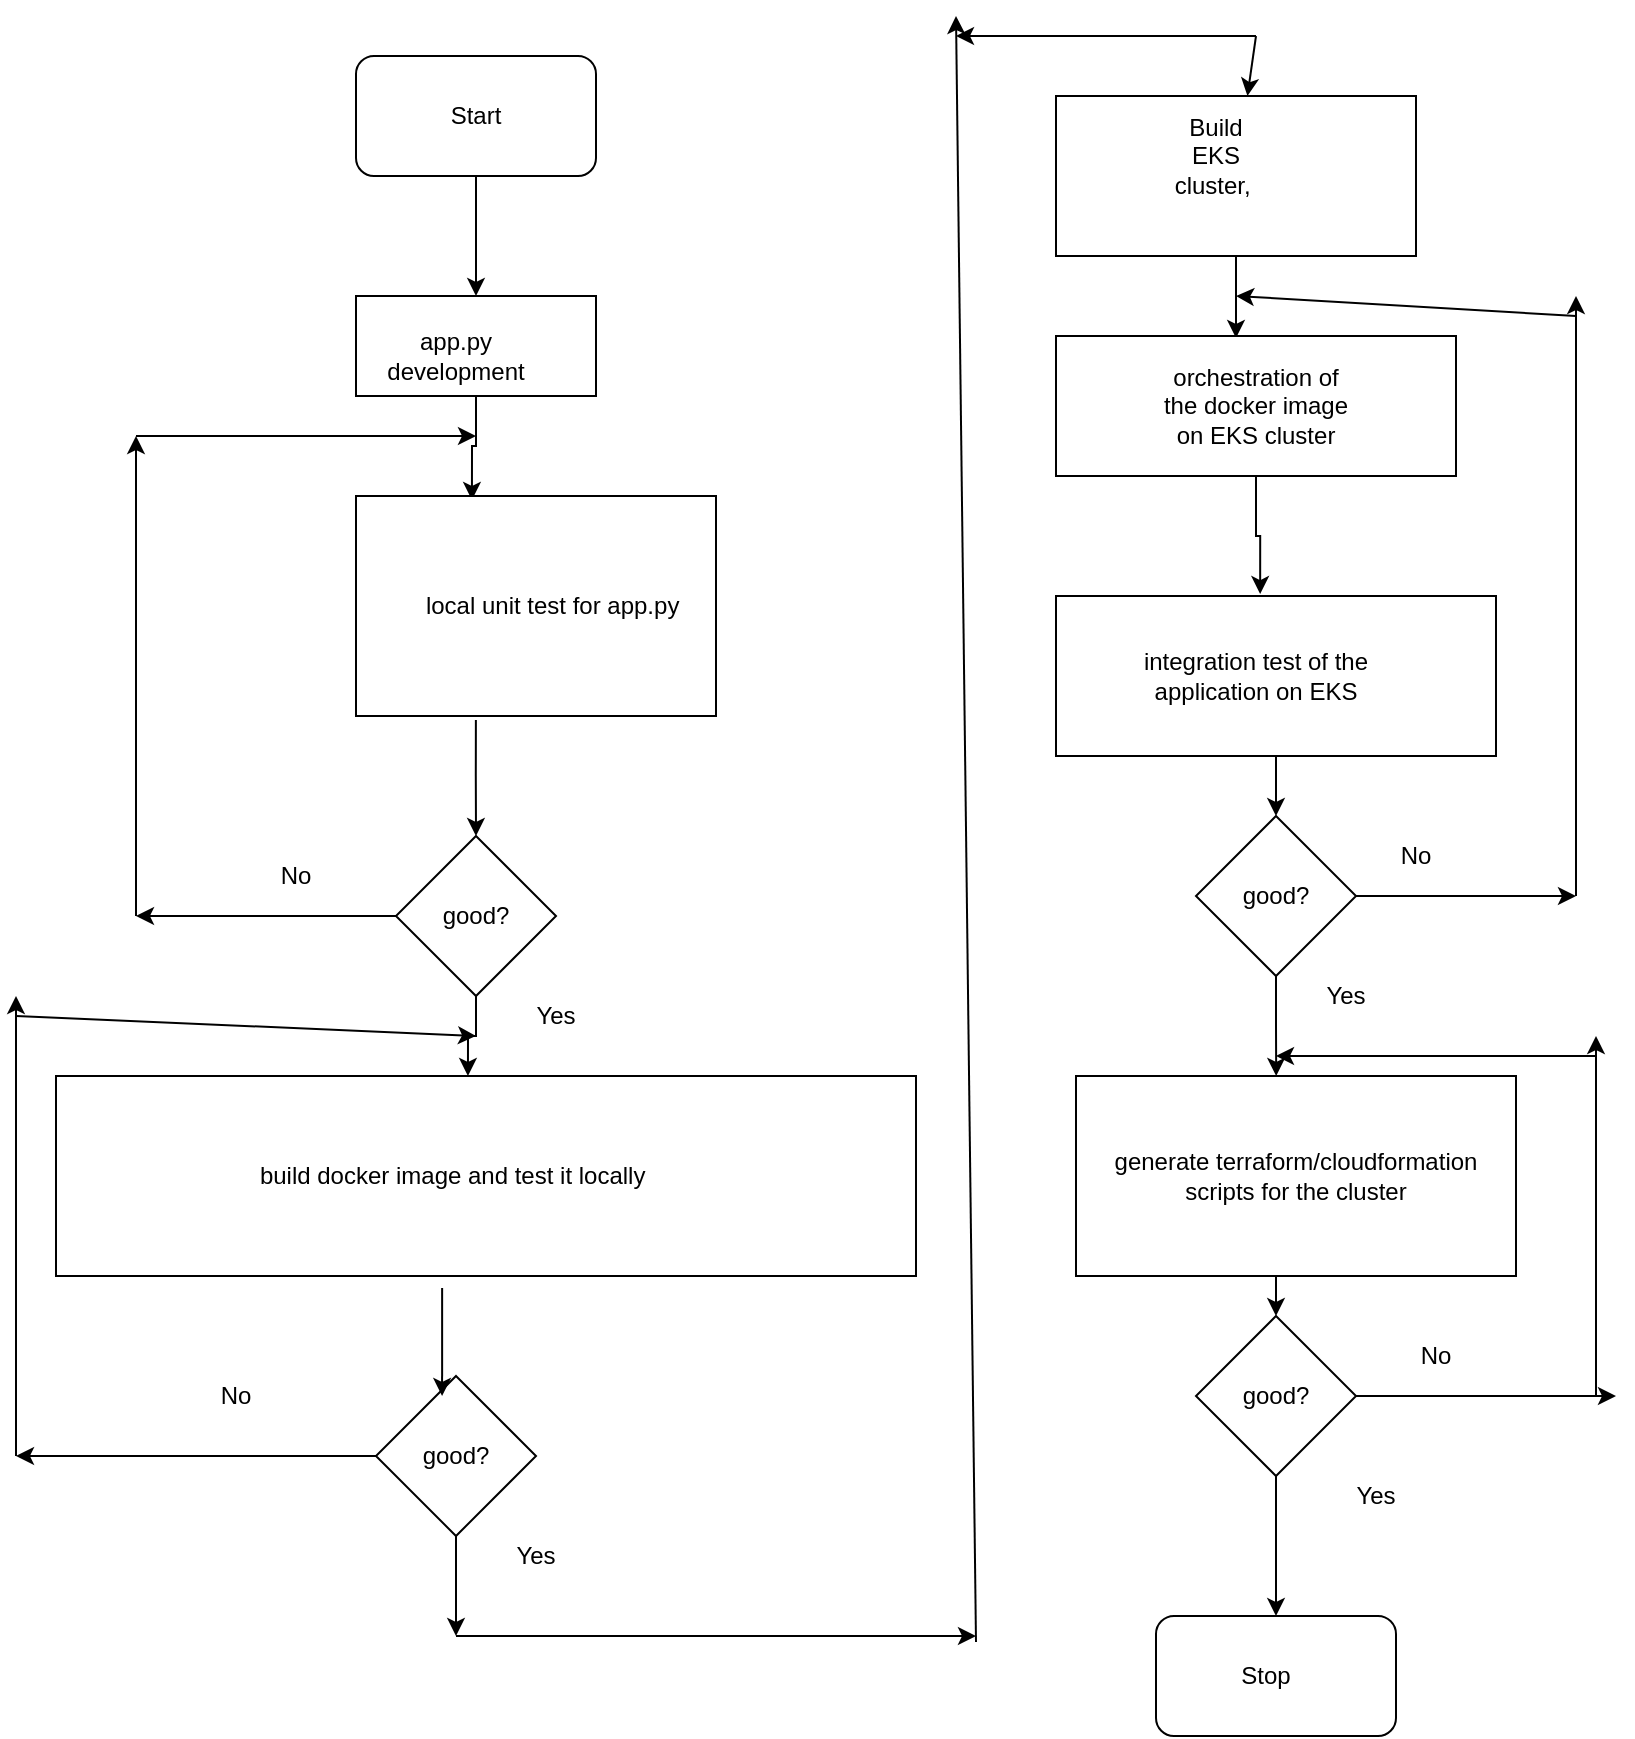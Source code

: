 <mxfile version="12.9.12" type="device"><diagram id="pV54jjhnlopqQvvBAmLE" name="Page-1"><mxGraphModel dx="1395" dy="705" grid="1" gridSize="10" guides="1" tooltips="1" connect="1" arrows="1" fold="1" page="1" pageScale="1" pageWidth="850" pageHeight="1100" math="0" shadow="0"><root><mxCell id="0"/><mxCell id="1" parent="0"/><mxCell id="MKWqolEMhBDsRnPFyYih-9" style="edgeStyle=orthogonalEdgeStyle;rounded=0;orthogonalLoop=1;jettySize=auto;html=1;" edge="1" parent="1" source="MKWqolEMhBDsRnPFyYih-1" target="MKWqolEMhBDsRnPFyYih-3"><mxGeometry relative="1" as="geometry"/></mxCell><mxCell id="MKWqolEMhBDsRnPFyYih-1" value="" style="rounded=1;whiteSpace=wrap;html=1;" vertex="1" parent="1"><mxGeometry x="190" y="50" width="120" height="60" as="geometry"/></mxCell><mxCell id="MKWqolEMhBDsRnPFyYih-13" style="edgeStyle=orthogonalEdgeStyle;rounded=0;orthogonalLoop=1;jettySize=auto;html=1;exitX=0.5;exitY=1;exitDx=0;exitDy=0;entryX=0.322;entryY=0.018;entryDx=0;entryDy=0;entryPerimeter=0;" edge="1" parent="1" source="MKWqolEMhBDsRnPFyYih-3" target="MKWqolEMhBDsRnPFyYih-10"><mxGeometry relative="1" as="geometry"/></mxCell><mxCell id="MKWqolEMhBDsRnPFyYih-3" value="" style="rounded=0;whiteSpace=wrap;html=1;" vertex="1" parent="1"><mxGeometry x="190" y="170" width="120" height="50" as="geometry"/></mxCell><mxCell id="MKWqolEMhBDsRnPFyYih-4" value="app.py development" style="text;html=1;strokeColor=none;fillColor=none;align=center;verticalAlign=middle;whiteSpace=wrap;rounded=0;" vertex="1" parent="1"><mxGeometry x="220" y="190" width="40" height="20" as="geometry"/></mxCell><mxCell id="MKWqolEMhBDsRnPFyYih-7" value="Start" style="text;html=1;strokeColor=none;fillColor=none;align=center;verticalAlign=middle;whiteSpace=wrap;rounded=0;" vertex="1" parent="1"><mxGeometry x="230" y="70" width="40" height="20" as="geometry"/></mxCell><mxCell id="MKWqolEMhBDsRnPFyYih-15" style="edgeStyle=orthogonalEdgeStyle;rounded=0;orthogonalLoop=1;jettySize=auto;html=1;exitX=0.333;exitY=1.018;exitDx=0;exitDy=0;exitPerimeter=0;" edge="1" parent="1" source="MKWqolEMhBDsRnPFyYih-10" target="MKWqolEMhBDsRnPFyYih-12"><mxGeometry relative="1" as="geometry"/></mxCell><mxCell id="MKWqolEMhBDsRnPFyYih-10" value="" style="rounded=0;whiteSpace=wrap;html=1;" vertex="1" parent="1"><mxGeometry x="190" y="270" width="180" height="110" as="geometry"/></mxCell><mxCell id="MKWqolEMhBDsRnPFyYih-11" value="local unit test for app.py&amp;nbsp;" style="text;html=1;strokeColor=none;fillColor=none;align=center;verticalAlign=middle;whiteSpace=wrap;rounded=0;" vertex="1" parent="1"><mxGeometry x="210" y="300" width="160" height="50" as="geometry"/></mxCell><mxCell id="MKWqolEMhBDsRnPFyYih-29" style="edgeStyle=orthogonalEdgeStyle;rounded=0;orthogonalLoop=1;jettySize=auto;html=1;exitX=0.5;exitY=1;exitDx=0;exitDy=0;entryX=0.479;entryY=0;entryDx=0;entryDy=0;entryPerimeter=0;" edge="1" parent="1" source="MKWqolEMhBDsRnPFyYih-12" target="MKWqolEMhBDsRnPFyYih-25"><mxGeometry relative="1" as="geometry"><mxPoint x="250" y="550" as="targetPoint"/></mxGeometry></mxCell><mxCell id="MKWqolEMhBDsRnPFyYih-12" value="" style="rhombus;whiteSpace=wrap;html=1;" vertex="1" parent="1"><mxGeometry x="210" y="440" width="80" height="80" as="geometry"/></mxCell><mxCell id="MKWqolEMhBDsRnPFyYih-14" value="good?" style="text;html=1;strokeColor=none;fillColor=none;align=center;verticalAlign=middle;whiteSpace=wrap;rounded=0;" vertex="1" parent="1"><mxGeometry x="230" y="470" width="40" height="20" as="geometry"/></mxCell><mxCell id="MKWqolEMhBDsRnPFyYih-20" value="" style="endArrow=classic;html=1;exitX=0;exitY=0.5;exitDx=0;exitDy=0;" edge="1" parent="1" source="MKWqolEMhBDsRnPFyYih-12"><mxGeometry width="50" height="50" relative="1" as="geometry"><mxPoint x="400" y="390" as="sourcePoint"/><mxPoint x="80" y="480" as="targetPoint"/></mxGeometry></mxCell><mxCell id="MKWqolEMhBDsRnPFyYih-21" value="" style="endArrow=classic;html=1;" edge="1" parent="1"><mxGeometry width="50" height="50" relative="1" as="geometry"><mxPoint x="80" y="480" as="sourcePoint"/><mxPoint x="80" y="240" as="targetPoint"/></mxGeometry></mxCell><mxCell id="MKWqolEMhBDsRnPFyYih-22" value="" style="endArrow=classic;html=1;" edge="1" parent="1"><mxGeometry width="50" height="50" relative="1" as="geometry"><mxPoint x="80" y="240" as="sourcePoint"/><mxPoint x="250" y="240" as="targetPoint"/></mxGeometry></mxCell><mxCell id="MKWqolEMhBDsRnPFyYih-23" value="No" style="text;html=1;strokeColor=none;fillColor=none;align=center;verticalAlign=middle;whiteSpace=wrap;rounded=0;" vertex="1" parent="1"><mxGeometry x="140" y="450" width="40" height="20" as="geometry"/></mxCell><mxCell id="MKWqolEMhBDsRnPFyYih-24" value="Yes" style="text;html=1;strokeColor=none;fillColor=none;align=center;verticalAlign=middle;whiteSpace=wrap;rounded=0;" vertex="1" parent="1"><mxGeometry x="270" y="520" width="40" height="20" as="geometry"/></mxCell><mxCell id="MKWqolEMhBDsRnPFyYih-25" value="" style="rounded=0;whiteSpace=wrap;html=1;" vertex="1" parent="1"><mxGeometry x="40" y="560" width="430" height="100" as="geometry"/></mxCell><mxCell id="MKWqolEMhBDsRnPFyYih-26" value="build docker image and test it locally&amp;nbsp;" style="text;html=1;strokeColor=none;fillColor=none;align=center;verticalAlign=middle;whiteSpace=wrap;rounded=0;" vertex="1" parent="1"><mxGeometry x="110" y="580" width="260" height="60" as="geometry"/></mxCell><mxCell id="MKWqolEMhBDsRnPFyYih-31" value="" style="rhombus;whiteSpace=wrap;html=1;" vertex="1" parent="1"><mxGeometry x="200" y="710" width="80" height="80" as="geometry"/></mxCell><mxCell id="MKWqolEMhBDsRnPFyYih-32" value="good?" style="text;html=1;strokeColor=none;fillColor=none;align=center;verticalAlign=middle;whiteSpace=wrap;rounded=0;" vertex="1" parent="1"><mxGeometry x="220" y="740" width="40" height="20" as="geometry"/></mxCell><mxCell id="MKWqolEMhBDsRnPFyYih-33" value="" style="endArrow=classic;html=1;entryX=0.413;entryY=0.125;entryDx=0;entryDy=0;entryPerimeter=0;exitX=0.449;exitY=1.06;exitDx=0;exitDy=0;exitPerimeter=0;" edge="1" parent="1" source="MKWqolEMhBDsRnPFyYih-25" target="MKWqolEMhBDsRnPFyYih-31"><mxGeometry width="50" height="50" relative="1" as="geometry"><mxPoint x="250" y="670" as="sourcePoint"/><mxPoint x="450" y="550" as="targetPoint"/></mxGeometry></mxCell><mxCell id="MKWqolEMhBDsRnPFyYih-36" value="" style="endArrow=classic;html=1;exitX=0;exitY=0.5;exitDx=0;exitDy=0;" edge="1" parent="1" source="MKWqolEMhBDsRnPFyYih-31"><mxGeometry width="50" height="50" relative="1" as="geometry"><mxPoint x="400" y="600" as="sourcePoint"/><mxPoint x="20" y="750" as="targetPoint"/></mxGeometry></mxCell><mxCell id="MKWqolEMhBDsRnPFyYih-38" value="" style="endArrow=classic;html=1;" edge="1" parent="1"><mxGeometry width="50" height="50" relative="1" as="geometry"><mxPoint x="20" y="750" as="sourcePoint"/><mxPoint x="20" y="520" as="targetPoint"/></mxGeometry></mxCell><mxCell id="MKWqolEMhBDsRnPFyYih-39" value="" style="endArrow=classic;html=1;" edge="1" parent="1"><mxGeometry width="50" height="50" relative="1" as="geometry"><mxPoint x="20" y="530" as="sourcePoint"/><mxPoint x="250" y="540" as="targetPoint"/></mxGeometry></mxCell><mxCell id="MKWqolEMhBDsRnPFyYih-40" value="No" style="text;html=1;strokeColor=none;fillColor=none;align=center;verticalAlign=middle;whiteSpace=wrap;rounded=0;" vertex="1" parent="1"><mxGeometry x="110" y="710" width="40" height="20" as="geometry"/></mxCell><mxCell id="MKWqolEMhBDsRnPFyYih-41" value="Yes" style="text;html=1;strokeColor=none;fillColor=none;align=center;verticalAlign=middle;whiteSpace=wrap;rounded=0;" vertex="1" parent="1"><mxGeometry x="260" y="790" width="40" height="20" as="geometry"/></mxCell><mxCell id="MKWqolEMhBDsRnPFyYih-60" style="edgeStyle=orthogonalEdgeStyle;rounded=0;orthogonalLoop=1;jettySize=auto;html=1;entryX=0.45;entryY=0.014;entryDx=0;entryDy=0;entryPerimeter=0;" edge="1" parent="1" source="MKWqolEMhBDsRnPFyYih-42" target="MKWqolEMhBDsRnPFyYih-49"><mxGeometry relative="1" as="geometry"/></mxCell><mxCell id="MKWqolEMhBDsRnPFyYih-42" value="" style="rounded=0;whiteSpace=wrap;html=1;" vertex="1" parent="1"><mxGeometry x="540" y="70" width="180" height="80" as="geometry"/></mxCell><mxCell id="MKWqolEMhBDsRnPFyYih-43" value="Build EKS cluster,&amp;nbsp;" style="text;html=1;strokeColor=none;fillColor=none;align=center;verticalAlign=middle;whiteSpace=wrap;rounded=0;" vertex="1" parent="1"><mxGeometry x="600" y="90" width="40" height="20" as="geometry"/></mxCell><mxCell id="MKWqolEMhBDsRnPFyYih-44" value="" style="endArrow=classic;html=1;exitX=0.5;exitY=1;exitDx=0;exitDy=0;" edge="1" parent="1" source="MKWqolEMhBDsRnPFyYih-31"><mxGeometry width="50" height="50" relative="1" as="geometry"><mxPoint x="400" y="600" as="sourcePoint"/><mxPoint x="240" y="840" as="targetPoint"/></mxGeometry></mxCell><mxCell id="MKWqolEMhBDsRnPFyYih-45" value="" style="endArrow=classic;html=1;" edge="1" parent="1"><mxGeometry width="50" height="50" relative="1" as="geometry"><mxPoint x="240" y="840" as="sourcePoint"/><mxPoint x="500" y="840" as="targetPoint"/></mxGeometry></mxCell><mxCell id="MKWqolEMhBDsRnPFyYih-46" value="" style="endArrow=classic;html=1;" edge="1" parent="1"><mxGeometry width="50" height="50" relative="1" as="geometry"><mxPoint x="500" y="843" as="sourcePoint"/><mxPoint x="490" y="30" as="targetPoint"/></mxGeometry></mxCell><mxCell id="MKWqolEMhBDsRnPFyYih-47" value="" style="endArrow=classic;html=1;" edge="1" parent="1"><mxGeometry width="50" height="50" relative="1" as="geometry"><mxPoint x="640" y="40" as="sourcePoint"/><mxPoint x="490" y="40" as="targetPoint"/></mxGeometry></mxCell><mxCell id="MKWqolEMhBDsRnPFyYih-48" value="" style="endArrow=classic;html=1;" edge="1" parent="1" target="MKWqolEMhBDsRnPFyYih-42"><mxGeometry width="50" height="50" relative="1" as="geometry"><mxPoint x="640" y="40" as="sourcePoint"/><mxPoint x="450" y="270" as="targetPoint"/></mxGeometry></mxCell><mxCell id="MKWqolEMhBDsRnPFyYih-58" style="edgeStyle=orthogonalEdgeStyle;rounded=0;orthogonalLoop=1;jettySize=auto;html=1;entryX=0.464;entryY=-0.012;entryDx=0;entryDy=0;entryPerimeter=0;" edge="1" parent="1" source="MKWqolEMhBDsRnPFyYih-49" target="MKWqolEMhBDsRnPFyYih-56"><mxGeometry relative="1" as="geometry"/></mxCell><mxCell id="MKWqolEMhBDsRnPFyYih-49" value="" style="rounded=0;whiteSpace=wrap;html=1;" vertex="1" parent="1"><mxGeometry x="540" y="190" width="200" height="70" as="geometry"/></mxCell><mxCell id="MKWqolEMhBDsRnPFyYih-51" value="orchestration of the docker image on EKS cluster" style="text;html=1;strokeColor=none;fillColor=none;align=center;verticalAlign=middle;whiteSpace=wrap;rounded=0;" vertex="1" parent="1"><mxGeometry x="590" y="210" width="100" height="30" as="geometry"/></mxCell><mxCell id="MKWqolEMhBDsRnPFyYih-69" style="edgeStyle=orthogonalEdgeStyle;rounded=0;orthogonalLoop=1;jettySize=auto;html=1;" edge="1" parent="1" source="MKWqolEMhBDsRnPFyYih-56" target="MKWqolEMhBDsRnPFyYih-62"><mxGeometry relative="1" as="geometry"/></mxCell><mxCell id="MKWqolEMhBDsRnPFyYih-56" value="" style="rounded=0;whiteSpace=wrap;html=1;" vertex="1" parent="1"><mxGeometry x="540" y="320" width="220" height="80" as="geometry"/></mxCell><mxCell id="MKWqolEMhBDsRnPFyYih-57" value="integration test of the application on EKS" style="text;html=1;strokeColor=none;fillColor=none;align=center;verticalAlign=middle;whiteSpace=wrap;rounded=0;" vertex="1" parent="1"><mxGeometry x="575" y="330" width="130" height="60" as="geometry"/></mxCell><mxCell id="MKWqolEMhBDsRnPFyYih-76" style="edgeStyle=orthogonalEdgeStyle;rounded=0;orthogonalLoop=1;jettySize=auto;html=1;entryX=0.455;entryY=0;entryDx=0;entryDy=0;entryPerimeter=0;" edge="1" parent="1" source="MKWqolEMhBDsRnPFyYih-62" target="MKWqolEMhBDsRnPFyYih-74"><mxGeometry relative="1" as="geometry"/></mxCell><mxCell id="MKWqolEMhBDsRnPFyYih-62" value="" style="rhombus;whiteSpace=wrap;html=1;" vertex="1" parent="1"><mxGeometry x="610" y="430" width="80" height="80" as="geometry"/></mxCell><mxCell id="MKWqolEMhBDsRnPFyYih-63" value="good?" style="text;html=1;strokeColor=none;fillColor=none;align=center;verticalAlign=middle;whiteSpace=wrap;rounded=0;" vertex="1" parent="1"><mxGeometry x="630" y="460" width="40" height="20" as="geometry"/></mxCell><mxCell id="MKWqolEMhBDsRnPFyYih-64" value="No" style="text;html=1;strokeColor=none;fillColor=none;align=center;verticalAlign=middle;whiteSpace=wrap;rounded=0;" vertex="1" parent="1"><mxGeometry x="700" y="440" width="40" height="20" as="geometry"/></mxCell><mxCell id="MKWqolEMhBDsRnPFyYih-66" value="" style="endArrow=classic;html=1;exitX=1;exitY=0.5;exitDx=0;exitDy=0;" edge="1" parent="1" source="MKWqolEMhBDsRnPFyYih-62"><mxGeometry width="50" height="50" relative="1" as="geometry"><mxPoint x="400" y="480" as="sourcePoint"/><mxPoint x="800" y="470" as="targetPoint"/></mxGeometry></mxCell><mxCell id="MKWqolEMhBDsRnPFyYih-67" value="" style="endArrow=classic;html=1;" edge="1" parent="1"><mxGeometry width="50" height="50" relative="1" as="geometry"><mxPoint x="800" y="470" as="sourcePoint"/><mxPoint x="800" y="170" as="targetPoint"/></mxGeometry></mxCell><mxCell id="MKWqolEMhBDsRnPFyYih-68" value="" style="endArrow=classic;html=1;" edge="1" parent="1"><mxGeometry width="50" height="50" relative="1" as="geometry"><mxPoint x="800" y="180" as="sourcePoint"/><mxPoint x="630" y="170" as="targetPoint"/></mxGeometry></mxCell><mxCell id="MKWqolEMhBDsRnPFyYih-70" value="Yes" style="text;html=1;strokeColor=none;fillColor=none;align=center;verticalAlign=middle;whiteSpace=wrap;rounded=0;" vertex="1" parent="1"><mxGeometry x="665" y="510" width="40" height="20" as="geometry"/></mxCell><mxCell id="MKWqolEMhBDsRnPFyYih-71" value="" style="rounded=1;whiteSpace=wrap;html=1;" vertex="1" parent="1"><mxGeometry x="590" y="830" width="120" height="60" as="geometry"/></mxCell><mxCell id="MKWqolEMhBDsRnPFyYih-83" style="edgeStyle=orthogonalEdgeStyle;rounded=0;orthogonalLoop=1;jettySize=auto;html=1;exitX=0.5;exitY=1;exitDx=0;exitDy=0;entryX=0.5;entryY=0;entryDx=0;entryDy=0;" edge="1" parent="1" source="MKWqolEMhBDsRnPFyYih-74" target="MKWqolEMhBDsRnPFyYih-78"><mxGeometry relative="1" as="geometry"/></mxCell><mxCell id="MKWqolEMhBDsRnPFyYih-74" value="generate terraform/cloudformation scripts for the cluster" style="rounded=0;whiteSpace=wrap;html=1;" vertex="1" parent="1"><mxGeometry x="550" y="560" width="220" height="100" as="geometry"/></mxCell><mxCell id="MKWqolEMhBDsRnPFyYih-86" style="edgeStyle=orthogonalEdgeStyle;rounded=0;orthogonalLoop=1;jettySize=auto;html=1;" edge="1" parent="1" source="MKWqolEMhBDsRnPFyYih-78" target="MKWqolEMhBDsRnPFyYih-71"><mxGeometry relative="1" as="geometry"/></mxCell><mxCell id="MKWqolEMhBDsRnPFyYih-78" value="" style="rhombus;whiteSpace=wrap;html=1;" vertex="1" parent="1"><mxGeometry x="610" y="680" width="80" height="80" as="geometry"/></mxCell><mxCell id="MKWqolEMhBDsRnPFyYih-79" value="" style="endArrow=classic;html=1;exitX=1;exitY=0.5;exitDx=0;exitDy=0;" edge="1" parent="1" source="MKWqolEMhBDsRnPFyYih-78"><mxGeometry width="50" height="50" relative="1" as="geometry"><mxPoint x="400" y="670" as="sourcePoint"/><mxPoint x="820" y="720" as="targetPoint"/></mxGeometry></mxCell><mxCell id="MKWqolEMhBDsRnPFyYih-80" value="" style="endArrow=classic;html=1;" edge="1" parent="1"><mxGeometry width="50" height="50" relative="1" as="geometry"><mxPoint x="810" y="720" as="sourcePoint"/><mxPoint x="810" y="540" as="targetPoint"/></mxGeometry></mxCell><mxCell id="MKWqolEMhBDsRnPFyYih-81" value="" style="endArrow=classic;html=1;" edge="1" parent="1"><mxGeometry width="50" height="50" relative="1" as="geometry"><mxPoint x="810" y="550" as="sourcePoint"/><mxPoint x="650" y="550" as="targetPoint"/></mxGeometry></mxCell><mxCell id="MKWqolEMhBDsRnPFyYih-82" value="No" style="text;html=1;strokeColor=none;fillColor=none;align=center;verticalAlign=middle;whiteSpace=wrap;rounded=0;" vertex="1" parent="1"><mxGeometry x="710" y="690" width="40" height="20" as="geometry"/></mxCell><mxCell id="MKWqolEMhBDsRnPFyYih-84" value="Yes" style="text;html=1;strokeColor=none;fillColor=none;align=center;verticalAlign=middle;whiteSpace=wrap;rounded=0;" vertex="1" parent="1"><mxGeometry x="680" y="760" width="40" height="20" as="geometry"/></mxCell><mxCell id="MKWqolEMhBDsRnPFyYih-85" value="good?" style="text;html=1;strokeColor=none;fillColor=none;align=center;verticalAlign=middle;whiteSpace=wrap;rounded=0;" vertex="1" parent="1"><mxGeometry x="630" y="710" width="40" height="20" as="geometry"/></mxCell><mxCell id="MKWqolEMhBDsRnPFyYih-87" value="Stop" style="text;html=1;strokeColor=none;fillColor=none;align=center;verticalAlign=middle;whiteSpace=wrap;rounded=0;" vertex="1" parent="1"><mxGeometry x="625" y="850" width="40" height="20" as="geometry"/></mxCell></root></mxGraphModel></diagram></mxfile>